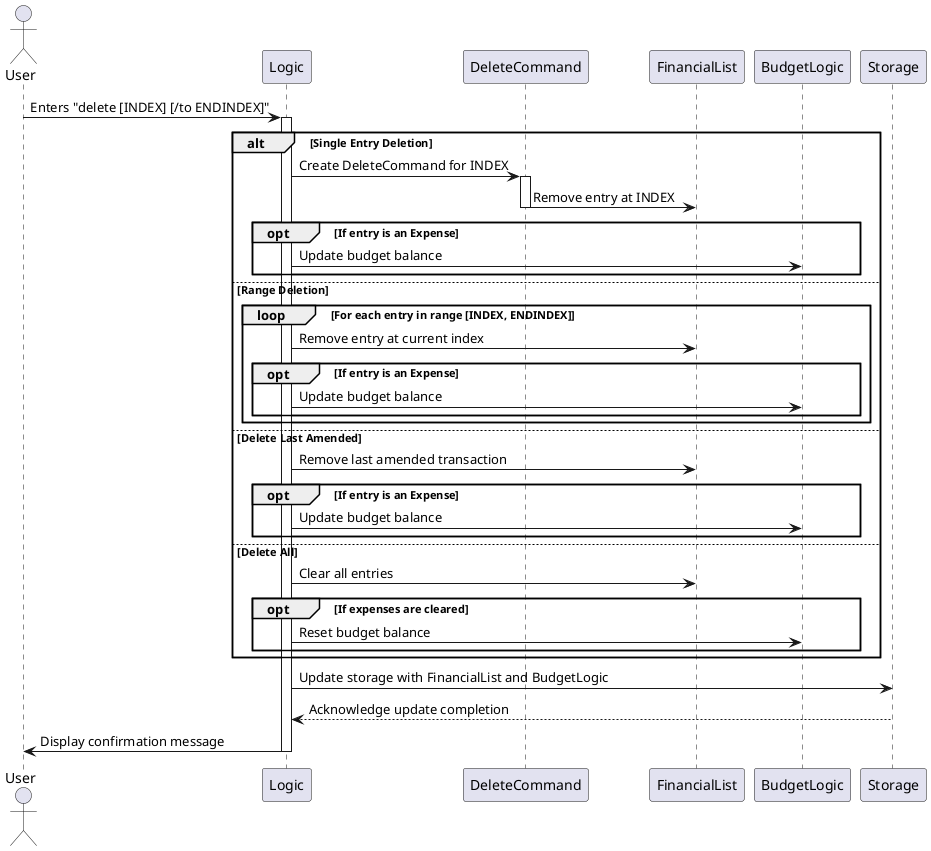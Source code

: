 @startuml
actor User
participant "Logic" as L
participant "DeleteCommand" as DC
participant "FinancialList" as FL
participant "BudgetLogic" as B
participant "Storage" as ST

User -> L: Enters "delete [INDEX] [/to ENDINDEX]"
activate L

alt Single Entry Deletion
    L -> DC: Create DeleteCommand for INDEX
    activate DC
    DC -> FL: Remove entry at INDEX
    deactivate DC
    opt If entry is an Expense
        L -> B: Update budget balance
    end
else Range Deletion
    loop For each entry in range [INDEX, ENDINDEX]
        L -> FL: Remove entry at current index
        opt If entry is an Expense
            L -> B: Update budget balance
        end
    end
else Delete Last Amended
    L -> FL: Remove last amended transaction
    opt If entry is an Expense
        L -> B: Update budget balance
    end
else Delete All
    L -> FL: Clear all entries
    opt If expenses are cleared
        L -> B: Reset budget balance
    end
end

L -> ST: Update storage with FinancialList and BudgetLogic
ST --> L: Acknowledge update completion

L -> User: Display confirmation message
deactivate L
@enduml
